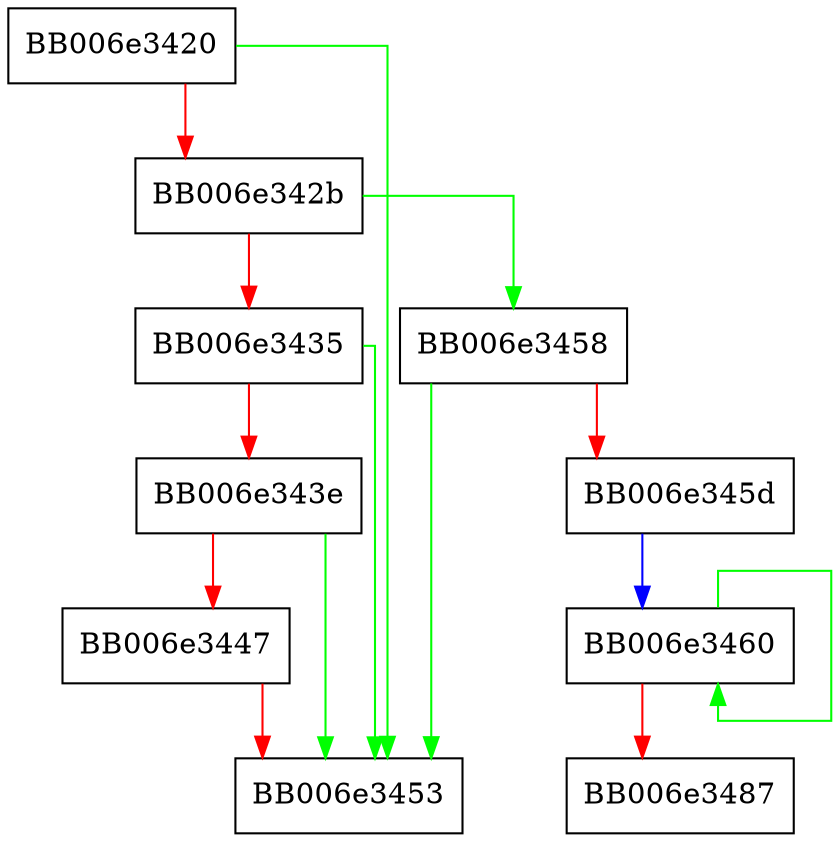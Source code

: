 digraph test_rng_nonce {
  node [shape="box"];
  graph [splines=ortho];
  BB006e3420 -> BB006e3453 [color="green"];
  BB006e3420 -> BB006e342b [color="red"];
  BB006e342b -> BB006e3458 [color="green"];
  BB006e342b -> BB006e3435 [color="red"];
  BB006e3435 -> BB006e3453 [color="green"];
  BB006e3435 -> BB006e343e [color="red"];
  BB006e343e -> BB006e3453 [color="green"];
  BB006e343e -> BB006e3447 [color="red"];
  BB006e3447 -> BB006e3453 [color="red"];
  BB006e3458 -> BB006e3453 [color="green"];
  BB006e3458 -> BB006e345d [color="red"];
  BB006e345d -> BB006e3460 [color="blue"];
  BB006e3460 -> BB006e3460 [color="green"];
  BB006e3460 -> BB006e3487 [color="red"];
}